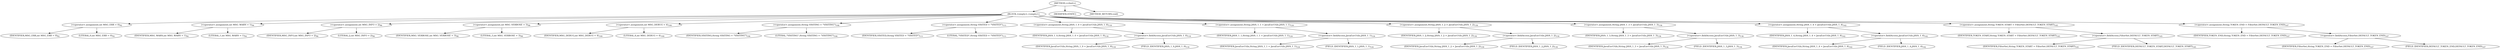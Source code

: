 digraph "&lt;clinit&gt;" {  
"3650" [label = <(METHOD,&lt;clinit&gt;)> ]
"3651" [label = <(BLOCK,&lt;empty&gt;,&lt;empty&gt;)> ]
"3652" [label = <(&lt;operator&gt;.assignment,int MSG_ERR = 0)<SUB>92</SUB>> ]
"3653" [label = <(IDENTIFIER,MSG_ERR,int MSG_ERR = 0)<SUB>92</SUB>> ]
"3654" [label = <(LITERAL,0,int MSG_ERR = 0)<SUB>92</SUB>> ]
"3655" [label = <(&lt;operator&gt;.assignment,int MSG_WARN = 1)<SUB>94</SUB>> ]
"3656" [label = <(IDENTIFIER,MSG_WARN,int MSG_WARN = 1)<SUB>94</SUB>> ]
"3657" [label = <(LITERAL,1,int MSG_WARN = 1)<SUB>94</SUB>> ]
"3658" [label = <(&lt;operator&gt;.assignment,int MSG_INFO = 2)<SUB>96</SUB>> ]
"3659" [label = <(IDENTIFIER,MSG_INFO,int MSG_INFO = 2)<SUB>96</SUB>> ]
"3660" [label = <(LITERAL,2,int MSG_INFO = 2)<SUB>96</SUB>> ]
"3661" [label = <(&lt;operator&gt;.assignment,int MSG_VERBOSE = 3)<SUB>98</SUB>> ]
"3662" [label = <(IDENTIFIER,MSG_VERBOSE,int MSG_VERBOSE = 3)<SUB>98</SUB>> ]
"3663" [label = <(LITERAL,3,int MSG_VERBOSE = 3)<SUB>98</SUB>> ]
"3664" [label = <(&lt;operator&gt;.assignment,int MSG_DEBUG = 4)<SUB>100</SUB>> ]
"3665" [label = <(IDENTIFIER,MSG_DEBUG,int MSG_DEBUG = 4)<SUB>100</SUB>> ]
"3666" [label = <(LITERAL,4,int MSG_DEBUG = 4)<SUB>100</SUB>> ]
"3667" [label = <(&lt;operator&gt;.assignment,String VISITING = &quot;VISITING&quot;)<SUB>106</SUB>> ]
"3668" [label = <(IDENTIFIER,VISITING,String VISITING = &quot;VISITING&quot;)<SUB>106</SUB>> ]
"3669" [label = <(LITERAL,&quot;VISITING&quot;,String VISITING = &quot;VISITING&quot;)<SUB>106</SUB>> ]
"3670" [label = <(&lt;operator&gt;.assignment,String VISITED = &quot;VISITED&quot;)<SUB>111</SUB>> ]
"3671" [label = <(IDENTIFIER,VISITED,String VISITED = &quot;VISITED&quot;)<SUB>111</SUB>> ]
"3672" [label = <(LITERAL,&quot;VISITED&quot;,String VISITED = &quot;VISITED&quot;)<SUB>111</SUB>> ]
"3673" [label = <(&lt;operator&gt;.assignment,String JAVA_1_0 = JavaEnvUtils.JAVA_1_0)<SUB>118</SUB>> ]
"3674" [label = <(IDENTIFIER,JAVA_1_0,String JAVA_1_0 = JavaEnvUtils.JAVA_1_0)<SUB>118</SUB>> ]
"3675" [label = <(&lt;operator&gt;.fieldAccess,JavaEnvUtils.JAVA_1_0)<SUB>118</SUB>> ]
"3676" [label = <(IDENTIFIER,JavaEnvUtils,String JAVA_1_0 = JavaEnvUtils.JAVA_1_0)<SUB>118</SUB>> ]
"3677" [label = <(FIELD_IDENTIFIER,JAVA_1_0,JAVA_1_0)<SUB>118</SUB>> ]
"3678" [label = <(&lt;operator&gt;.assignment,String JAVA_1_1 = JavaEnvUtils.JAVA_1_1)<SUB>124</SUB>> ]
"3679" [label = <(IDENTIFIER,JAVA_1_1,String JAVA_1_1 = JavaEnvUtils.JAVA_1_1)<SUB>124</SUB>> ]
"3680" [label = <(&lt;operator&gt;.fieldAccess,JavaEnvUtils.JAVA_1_1)<SUB>124</SUB>> ]
"3681" [label = <(IDENTIFIER,JavaEnvUtils,String JAVA_1_1 = JavaEnvUtils.JAVA_1_1)<SUB>124</SUB>> ]
"3682" [label = <(FIELD_IDENTIFIER,JAVA_1_1,JAVA_1_1)<SUB>124</SUB>> ]
"3683" [label = <(&lt;operator&gt;.assignment,String JAVA_1_2 = JavaEnvUtils.JAVA_1_2)<SUB>130</SUB>> ]
"3684" [label = <(IDENTIFIER,JAVA_1_2,String JAVA_1_2 = JavaEnvUtils.JAVA_1_2)<SUB>130</SUB>> ]
"3685" [label = <(&lt;operator&gt;.fieldAccess,JavaEnvUtils.JAVA_1_2)<SUB>130</SUB>> ]
"3686" [label = <(IDENTIFIER,JavaEnvUtils,String JAVA_1_2 = JavaEnvUtils.JAVA_1_2)<SUB>130</SUB>> ]
"3687" [label = <(FIELD_IDENTIFIER,JAVA_1_2,JAVA_1_2)<SUB>130</SUB>> ]
"3688" [label = <(&lt;operator&gt;.assignment,String JAVA_1_3 = JavaEnvUtils.JAVA_1_3)<SUB>136</SUB>> ]
"3689" [label = <(IDENTIFIER,JAVA_1_3,String JAVA_1_3 = JavaEnvUtils.JAVA_1_3)<SUB>136</SUB>> ]
"3690" [label = <(&lt;operator&gt;.fieldAccess,JavaEnvUtils.JAVA_1_3)<SUB>136</SUB>> ]
"3691" [label = <(IDENTIFIER,JavaEnvUtils,String JAVA_1_3 = JavaEnvUtils.JAVA_1_3)<SUB>136</SUB>> ]
"3692" [label = <(FIELD_IDENTIFIER,JAVA_1_3,JAVA_1_3)<SUB>136</SUB>> ]
"3693" [label = <(&lt;operator&gt;.assignment,String JAVA_1_4 = JavaEnvUtils.JAVA_1_4)<SUB>142</SUB>> ]
"3694" [label = <(IDENTIFIER,JAVA_1_4,String JAVA_1_4 = JavaEnvUtils.JAVA_1_4)<SUB>142</SUB>> ]
"3695" [label = <(&lt;operator&gt;.fieldAccess,JavaEnvUtils.JAVA_1_4)<SUB>142</SUB>> ]
"3696" [label = <(IDENTIFIER,JavaEnvUtils,String JAVA_1_4 = JavaEnvUtils.JAVA_1_4)<SUB>142</SUB>> ]
"3697" [label = <(FIELD_IDENTIFIER,JAVA_1_4,JAVA_1_4)<SUB>142</SUB>> ]
"3698" [label = <(&lt;operator&gt;.assignment,String TOKEN_START = FilterSet.DEFAULT_TOKEN_START)<SUB>145</SUB>> ]
"3699" [label = <(IDENTIFIER,TOKEN_START,String TOKEN_START = FilterSet.DEFAULT_TOKEN_START)<SUB>145</SUB>> ]
"3700" [label = <(&lt;operator&gt;.fieldAccess,FilterSet.DEFAULT_TOKEN_START)<SUB>145</SUB>> ]
"3701" [label = <(IDENTIFIER,FilterSet,String TOKEN_START = FilterSet.DEFAULT_TOKEN_START)<SUB>145</SUB>> ]
"3702" [label = <(FIELD_IDENTIFIER,DEFAULT_TOKEN_START,DEFAULT_TOKEN_START)<SUB>145</SUB>> ]
"3703" [label = <(&lt;operator&gt;.assignment,String TOKEN_END = FilterSet.DEFAULT_TOKEN_END)<SUB>147</SUB>> ]
"3704" [label = <(IDENTIFIER,TOKEN_END,String TOKEN_END = FilterSet.DEFAULT_TOKEN_END)<SUB>147</SUB>> ]
"3705" [label = <(&lt;operator&gt;.fieldAccess,FilterSet.DEFAULT_TOKEN_END)<SUB>147</SUB>> ]
"3706" [label = <(IDENTIFIER,FilterSet,String TOKEN_END = FilterSet.DEFAULT_TOKEN_END)<SUB>147</SUB>> ]
"3707" [label = <(FIELD_IDENTIFIER,DEFAULT_TOKEN_END,DEFAULT_TOKEN_END)<SUB>147</SUB>> ]
"3708" [label = <(MODIFIER,STATIC)> ]
"3709" [label = <(METHOD_RETURN,void)> ]
  "3650" -> "3651" 
  "3650" -> "3708" 
  "3650" -> "3709" 
  "3651" -> "3652" 
  "3651" -> "3655" 
  "3651" -> "3658" 
  "3651" -> "3661" 
  "3651" -> "3664" 
  "3651" -> "3667" 
  "3651" -> "3670" 
  "3651" -> "3673" 
  "3651" -> "3678" 
  "3651" -> "3683" 
  "3651" -> "3688" 
  "3651" -> "3693" 
  "3651" -> "3698" 
  "3651" -> "3703" 
  "3652" -> "3653" 
  "3652" -> "3654" 
  "3655" -> "3656" 
  "3655" -> "3657" 
  "3658" -> "3659" 
  "3658" -> "3660" 
  "3661" -> "3662" 
  "3661" -> "3663" 
  "3664" -> "3665" 
  "3664" -> "3666" 
  "3667" -> "3668" 
  "3667" -> "3669" 
  "3670" -> "3671" 
  "3670" -> "3672" 
  "3673" -> "3674" 
  "3673" -> "3675" 
  "3675" -> "3676" 
  "3675" -> "3677" 
  "3678" -> "3679" 
  "3678" -> "3680" 
  "3680" -> "3681" 
  "3680" -> "3682" 
  "3683" -> "3684" 
  "3683" -> "3685" 
  "3685" -> "3686" 
  "3685" -> "3687" 
  "3688" -> "3689" 
  "3688" -> "3690" 
  "3690" -> "3691" 
  "3690" -> "3692" 
  "3693" -> "3694" 
  "3693" -> "3695" 
  "3695" -> "3696" 
  "3695" -> "3697" 
  "3698" -> "3699" 
  "3698" -> "3700" 
  "3700" -> "3701" 
  "3700" -> "3702" 
  "3703" -> "3704" 
  "3703" -> "3705" 
  "3705" -> "3706" 
  "3705" -> "3707" 
}
